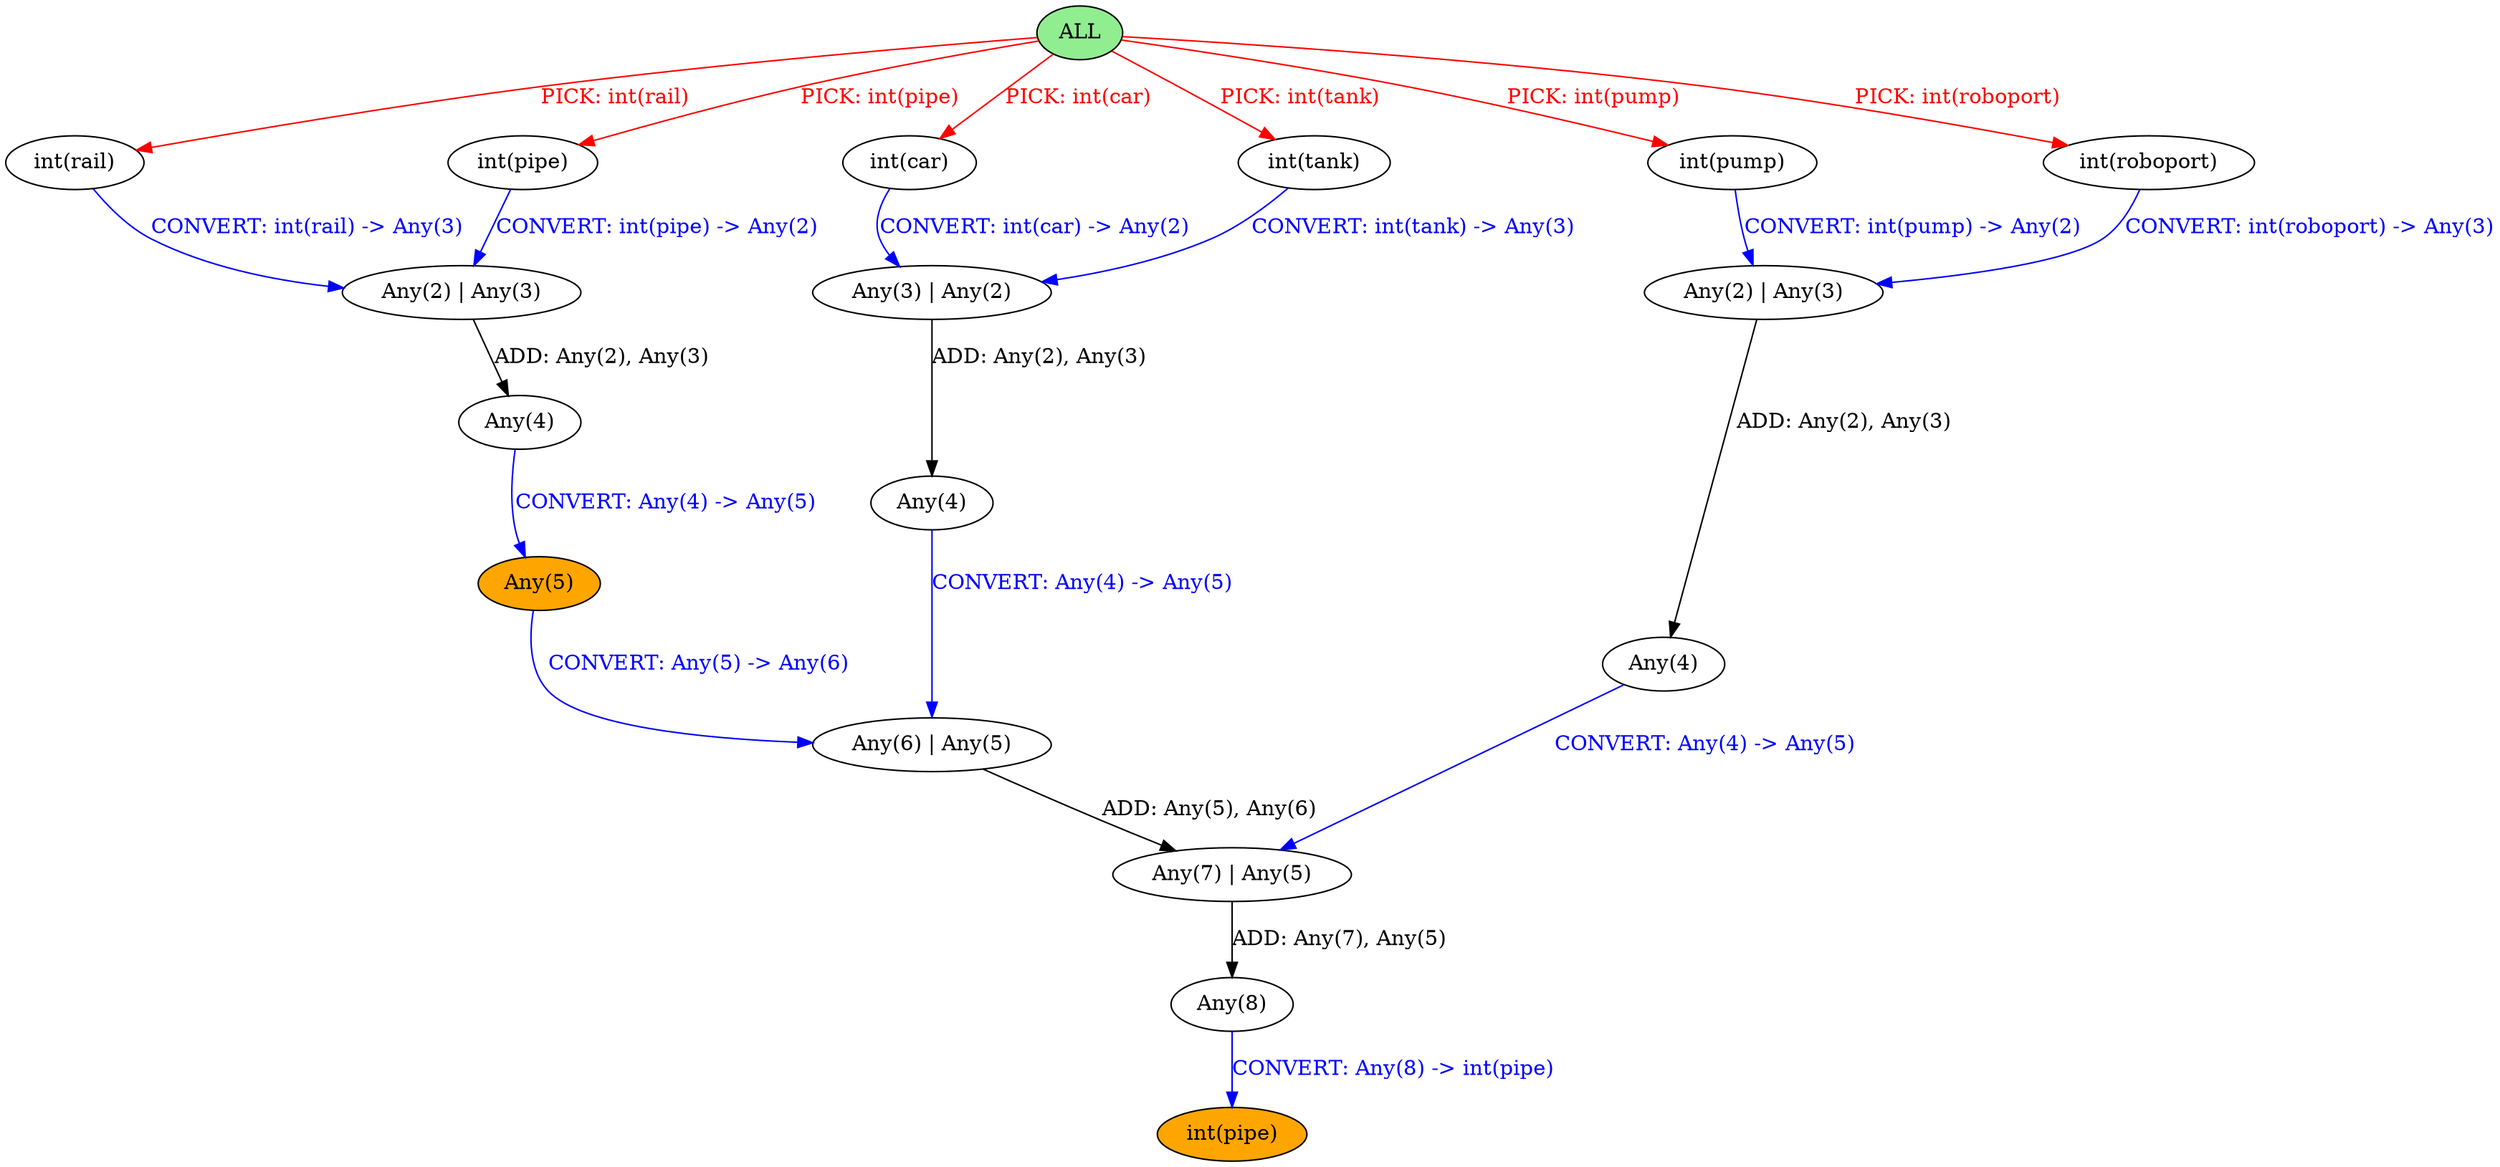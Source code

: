 strict digraph {
	nodesep=1
	4	[style=filled fillcolor=white label="Any(3) | Any(2)"]
	6	[style=filled fillcolor=white label="int(tank)"]
	33	[style=filled fillcolor=orange label="int(pipe)"]
	0	[style=filled fillcolor=lightgreen label="ALL"]
	12	[style=filled fillcolor=white label="Any(4)"]
	14	[style=filled fillcolor=orange label="Any(5)"]
	20	[style=filled fillcolor=white label="Any(6) | Any(5)"]
	16	[style=filled fillcolor=white label="int(pipe)"]
	28	[style=filled fillcolor=white label="int(pump)"]
	24	[style=filled fillcolor=white label="Any(4)"]
	7	[style=filled fillcolor=white label="int(car)"]
	32	[style=filled fillcolor=white label="Any(8)"]
	3	[style=filled fillcolor=white label="Any(4)"]
	13	[style=filled fillcolor=white label="Any(2) | Any(3)"]
	15	[style=filled fillcolor=white label="int(rail)"]
	31	[style=filled fillcolor=white label="Any(7) | Any(5)"]
	25	[style=filled fillcolor=white label="Any(2) | Any(3)"]
	27	[style=filled fillcolor=white label="int(roboport)"]
	4 -> 3	[label="ADD: Any(2), Any(3)" color=black fontcolor=black]
	6 -> 4	[label="CONVERT: int(tank) -> Any(3)" color=blue fontcolor=blue]
	0 -> 6	[label="PICK: int(tank)" color=red fontcolor=red]
	0 -> 7	[label="PICK: int(car)" color=red fontcolor=red]
	0 -> 15	[label="PICK: int(rail)" color=red fontcolor=red]
	0 -> 16	[label="PICK: int(pipe)" color=red fontcolor=red]
	0 -> 27	[label="PICK: int(roboport)" color=red fontcolor=red]
	0 -> 28	[label="PICK: int(pump)" color=red fontcolor=red]
	12 -> 14	[label="CONVERT: Any(4) -> Any(5)" color=blue fontcolor=blue]
	14 -> 20	[label="CONVERT: Any(5) -> Any(6)" color=blue fontcolor=blue]
	20 -> 31	[label="ADD: Any(5), Any(6)" color=black fontcolor=black]
	16 -> 13	[label="CONVERT: int(pipe) -> Any(2)" color=blue fontcolor=blue]
	28 -> 25	[label="CONVERT: int(pump) -> Any(2)" color=blue fontcolor=blue]
	24 -> 31	[label="CONVERT: Any(4) -> Any(5)" color=blue fontcolor=blue]
	7 -> 4	[label="CONVERT: int(car) -> Any(2)" color=blue fontcolor=blue]
	32 -> 33	[label="CONVERT: Any(8) -> int(pipe)" color=blue fontcolor=blue]
	3 -> 20	[label="CONVERT: Any(4) -> Any(5)" color=blue fontcolor=blue]
	13 -> 12	[label="ADD: Any(2), Any(3)" color=black fontcolor=black]
	15 -> 13	[label="CONVERT: int(rail) -> Any(3)" color=blue fontcolor=blue]
	31 -> 32	[label="ADD: Any(7), Any(5)" color=black fontcolor=black]
	25 -> 24	[label="ADD: Any(2), Any(3)" color=black fontcolor=black]
	27 -> 25	[label="CONVERT: int(roboport) -> Any(3)" color=blue fontcolor=blue]
}
